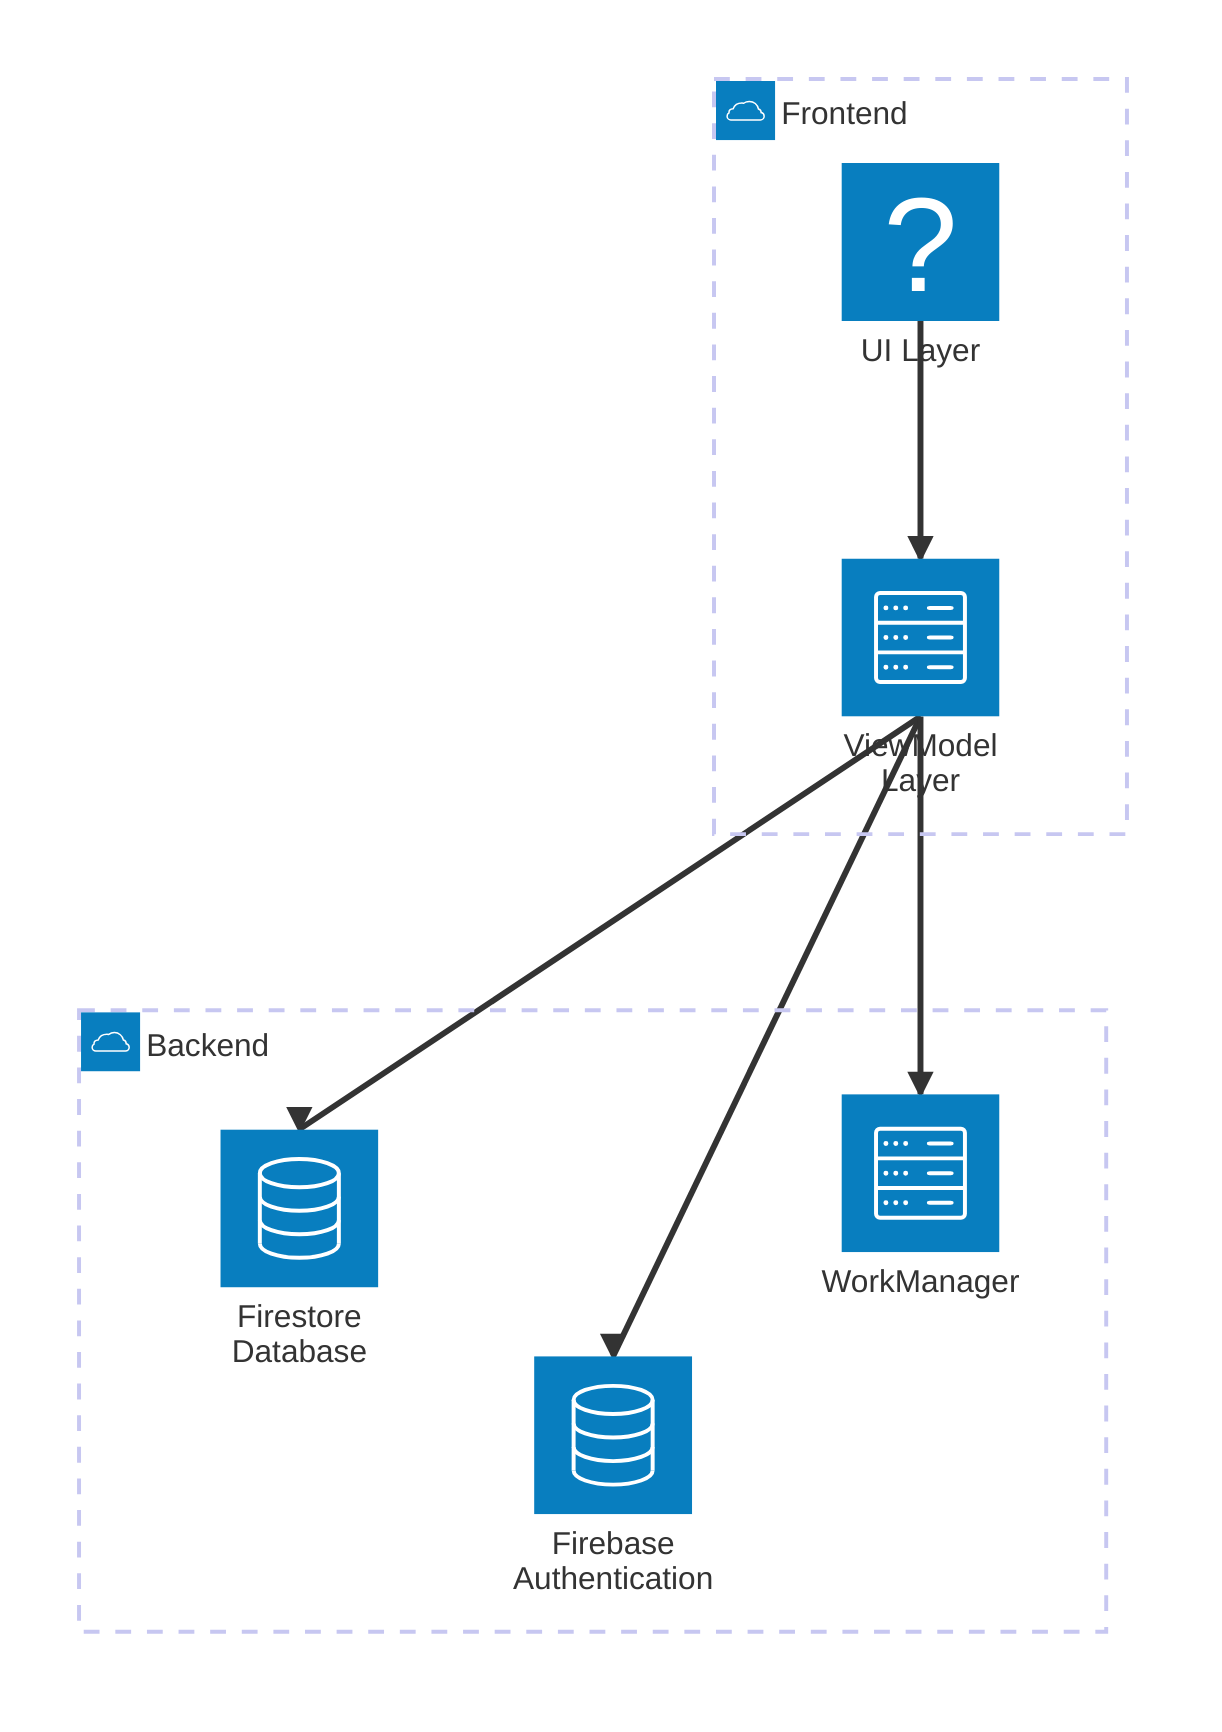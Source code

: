 ---
id: c07d7882-408b-4fc6-8593-cf621bc257a6
---
architecture-beta
    group frontend(cloud)[Frontend]

    service ui_layer(ui)[UI Layer] in frontend
    service viewmodel_layer(server)[ViewModel Layer] in frontend

    group backend(cloud)[Backend]

    service firebase_auth(database)[Firebase Authentication] in backend
    service firestore(database)[Firestore Database] in backend
    service workmanager(server)[WorkManager] in backend

    ui_layer:B --> T:viewmodel_layer
    viewmodel_layer:B --> T:firebase_auth
    viewmodel_layer:B --> T:firestore
    viewmodel_layer:B --> T:workmanager